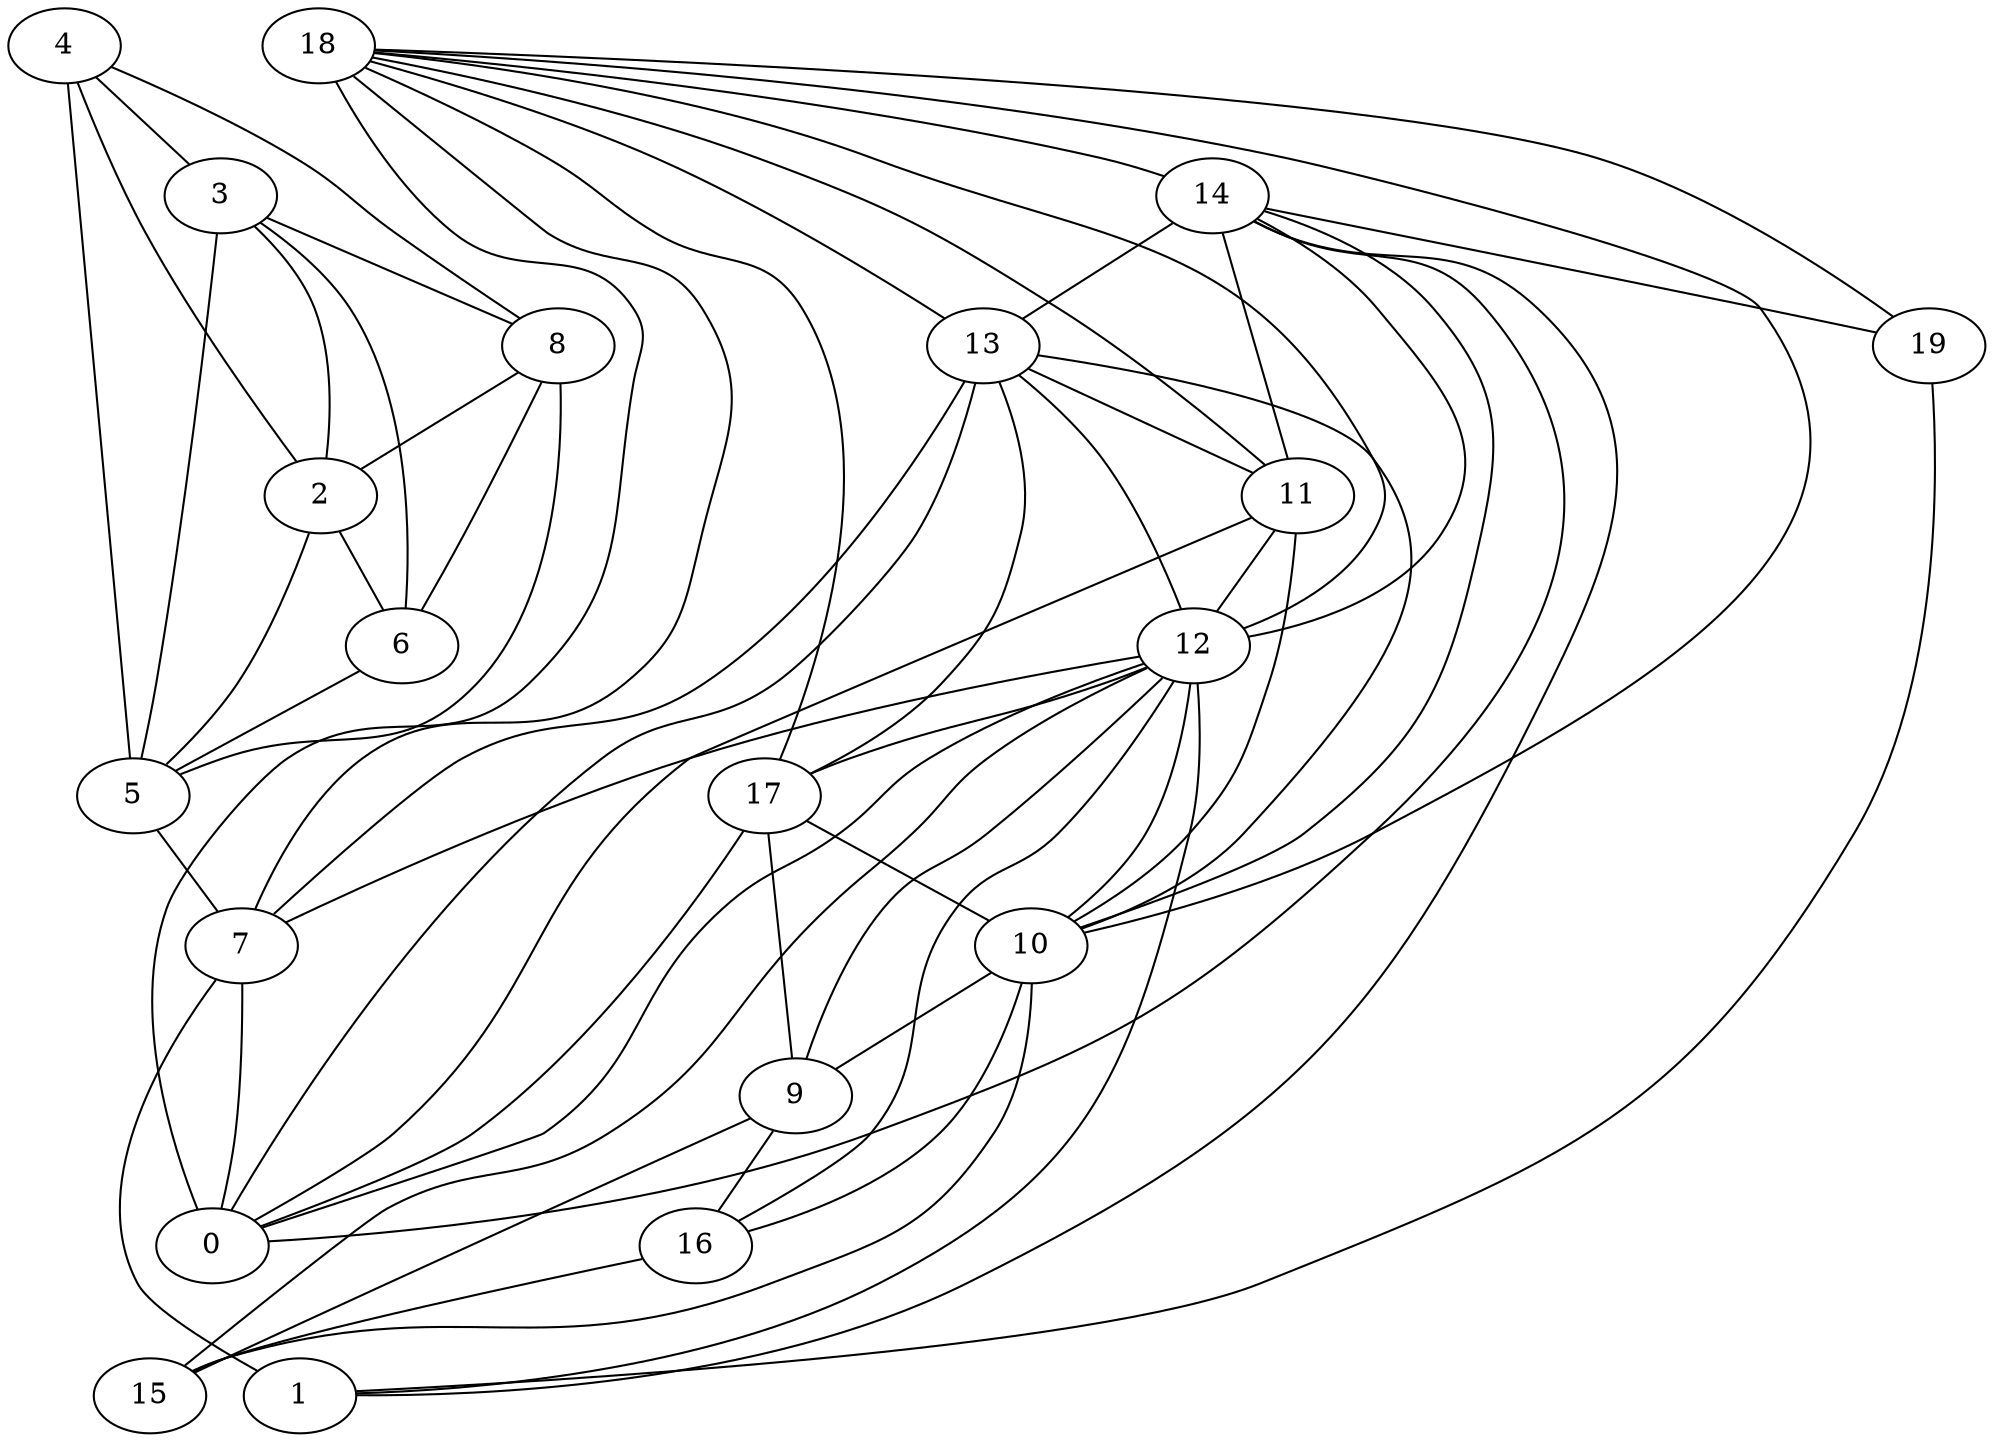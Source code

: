 strict graph "" {
	18 -- 14	 [weight=0.6832440429463752];
	18 -- 13	 [weight=0.6070198060342996];
	18 -- 11	 [weight=0.6034133792550465];
	18 -- 12	 [weight=0.4755216044497961];
	18 -- 19	 [weight=0.4246053761205001];
	18 -- 17	 [weight=0.2385516654137525];
	18 -- 7	 [weight=0.22508222845090073];
	18 -- 0	 [weight=0.3485029424047793];
	18 -- 10	 [weight=0.30192616537137423];
	14 -- 13	 [weight=0.3238329168775888];
	14 -- 11	 [weight=0.27369544691477915];
	14 -- 12	 [weight=0.215319840819508];
	14 -- 19	 [weight=0.5477033066017791];
	14 -- 0	 [weight=0.3045985997164161];
	14 -- 1	 [weight=0.24715175082664304];
	14 -- 10	 [weight=0.202914461263285];
	13 -- 11	 [weight=0.5587964428190598];
	13 -- 12	 [weight=0.5626220894945178];
	13 -- 17	 [weight=0.24319528094459372];
	13 -- 7	 [weight=0.23643155530329762];
	13 -- 0	 [weight=0.38569233467658537];
	13 -- 10	 [weight=0.24612891532031086];
	11 -- 12	 [weight=0.4841653067228878];
	11 -- 0	 [weight=0.18448587005209874];
	11 -- 10	 [weight=0.21623383638618843];
	4 -- 3	 [weight=0.5687097556606189];
	4 -- 8	 [weight=0.2595692212365488];
	4 -- 2	 [weight=0.3222105598315802];
	4 -- 5	 [weight=0.2796948335653384];
	3 -- 8	 [weight=0.558438829097026];
	3 -- 2	 [weight=0.5166516361974729];
	3 -- 6	 [weight=0.33717246738093215];
	3 -- 5	 [weight=0.40182728348317276];
	12 -- 17	 [weight=0.4040799937915864];
	12 -- 7	 [weight=0.18416473053801796];
	12 -- 0	 [weight=0.25831625441841527];
	12 -- 1	 [weight=0.19244016847434478];
	12 -- 10	 [weight=0.34618977478527413];
	12 -- 9	 [weight=0.28176812297545417];
	12 -- 16	 [weight=0.19556201068271312];
	12 -- 15	 [weight=0.2245363704504464];
	8 -- 2	 [weight=0.460791018695802];
	8 -- 6	 [weight=0.41309732534943705];
	8 -- 5	 [weight=0.4015645415790717];
	19 -- 1	 [weight=0.3728924237953176];
	2 -- 6	 [weight=0.49309507904175576];
	2 -- 5	 [weight=0.2503885203412016];
	6 -- 5	 [weight=0.5032674964148589];
	5 -- 7	 [weight=0.1940808556213586];
	17 -- 0	 [weight=0.2049203536456258];
	17 -- 10	 [weight=0.2398319386556496];
	17 -- 9	 [weight=0.18522324831999762];
	7 -- 0	 [weight=0.3969799943106521];
	7 -- 1	 [weight=0.34501783269261443];
	10 -- 9	 [weight=0.3302630589964875];
	10 -- 16	 [weight=0.19094857843842644];
	10 -- 15	 [weight=0.22412342418179074];
	9 -- 16	 [weight=0.3186800347357345];
	9 -- 15	 [weight=0.23751232543762316];
	16 -- 15	 [weight=0.22070865745391513];
}
